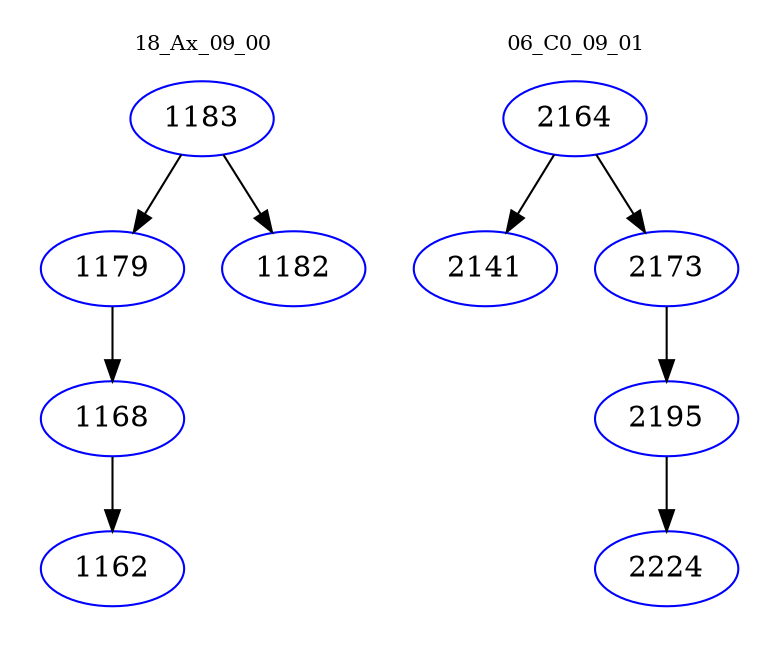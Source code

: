 digraph{
subgraph cluster_0 {
color = white
label = "18_Ax_09_00";
fontsize=10;
T0_1183 [label="1183", color="blue"]
T0_1183 -> T0_1179 [color="black"]
T0_1179 [label="1179", color="blue"]
T0_1179 -> T0_1168 [color="black"]
T0_1168 [label="1168", color="blue"]
T0_1168 -> T0_1162 [color="black"]
T0_1162 [label="1162", color="blue"]
T0_1183 -> T0_1182 [color="black"]
T0_1182 [label="1182", color="blue"]
}
subgraph cluster_1 {
color = white
label = "06_C0_09_01";
fontsize=10;
T1_2164 [label="2164", color="blue"]
T1_2164 -> T1_2141 [color="black"]
T1_2141 [label="2141", color="blue"]
T1_2164 -> T1_2173 [color="black"]
T1_2173 [label="2173", color="blue"]
T1_2173 -> T1_2195 [color="black"]
T1_2195 [label="2195", color="blue"]
T1_2195 -> T1_2224 [color="black"]
T1_2224 [label="2224", color="blue"]
}
}

